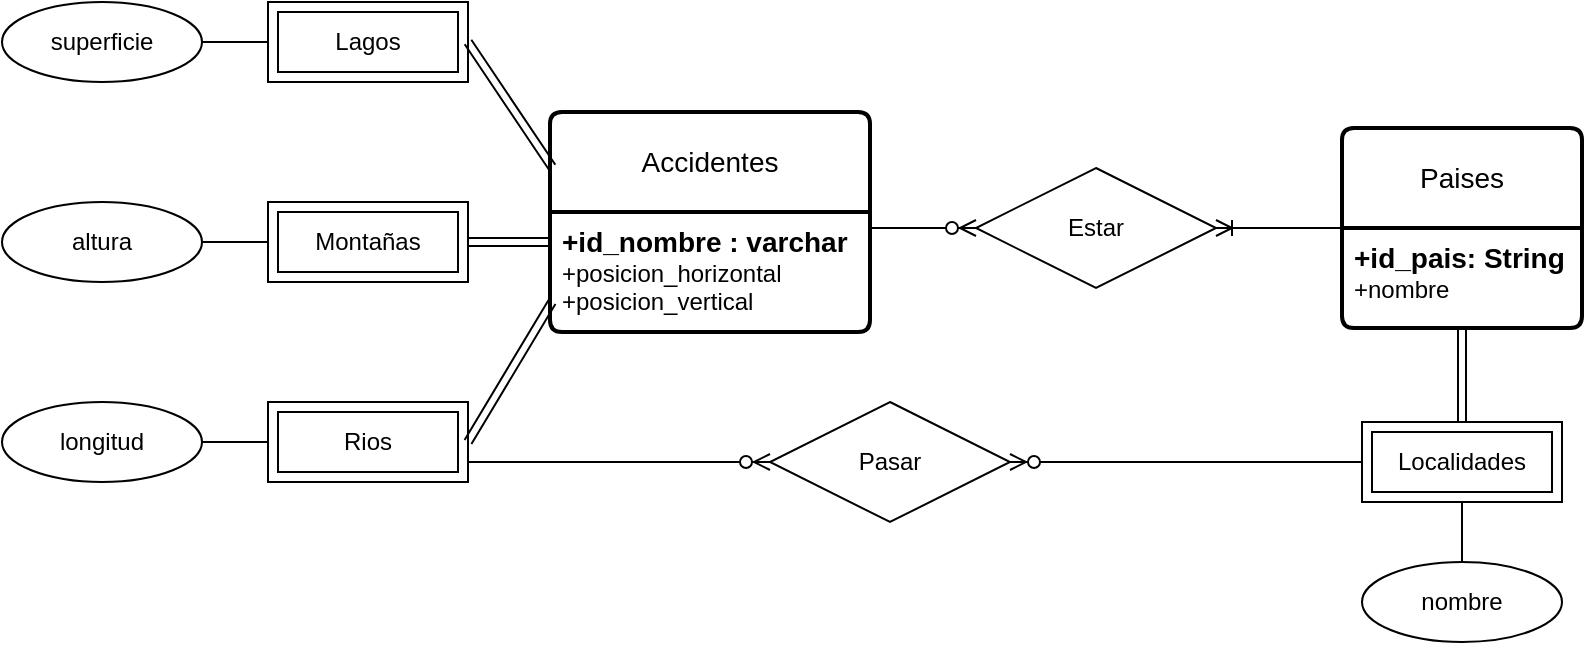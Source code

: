 <mxfile version="22.0.4" type="github">
  <diagram id="R2lEEEUBdFMjLlhIrx00" name="Page-1">
    <mxGraphModel dx="2020" dy="783" grid="1" gridSize="10" guides="1" tooltips="1" connect="1" arrows="1" fold="1" page="1" pageScale="1" pageWidth="850" pageHeight="1100" math="0" shadow="0" extFonts="Permanent Marker^https://fonts.googleapis.com/css?family=Permanent+Marker">
      <root>
        <mxCell id="0" />
        <mxCell id="1" parent="0" />
        <mxCell id="v1-u0_LOw8d0U1T1goXG-1" value="Accidentes" style="swimlane;childLayout=stackLayout;horizontal=1;startSize=50;horizontalStack=0;rounded=1;fontSize=14;fontStyle=0;strokeWidth=2;resizeParent=0;resizeLast=1;shadow=0;dashed=0;align=center;arcSize=4;whiteSpace=wrap;html=1;" vertex="1" parent="1">
          <mxGeometry x="290" y="215" width="160" height="110" as="geometry" />
        </mxCell>
        <mxCell id="v1-u0_LOw8d0U1T1goXG-2" value="&lt;font style=&quot;font-size: 14px;&quot;&gt;&lt;b&gt;+id_nombre : varchar&lt;br&gt;&lt;/b&gt;&lt;/font&gt;+posicion_horizontal&lt;br&gt;+posicion_vertical" style="align=left;strokeColor=none;fillColor=none;spacingLeft=4;fontSize=12;verticalAlign=top;resizable=0;rotatable=0;part=1;html=1;" vertex="1" parent="v1-u0_LOw8d0U1T1goXG-1">
          <mxGeometry y="50" width="160" height="60" as="geometry" />
        </mxCell>
        <mxCell id="v1-u0_LOw8d0U1T1goXG-3" value="Lagos" style="shape=ext;margin=3;double=1;whiteSpace=wrap;html=1;align=center;" vertex="1" parent="1">
          <mxGeometry x="149" y="160" width="100" height="40" as="geometry" />
        </mxCell>
        <mxCell id="v1-u0_LOw8d0U1T1goXG-4" value="Montañas" style="shape=ext;margin=3;double=1;whiteSpace=wrap;html=1;align=center;" vertex="1" parent="1">
          <mxGeometry x="149" y="260" width="100" height="40" as="geometry" />
        </mxCell>
        <mxCell id="v1-u0_LOw8d0U1T1goXG-5" value="Rios" style="shape=ext;margin=3;double=1;whiteSpace=wrap;html=1;align=center;" vertex="1" parent="1">
          <mxGeometry x="149" y="360" width="100" height="40" as="geometry" />
        </mxCell>
        <mxCell id="v1-u0_LOw8d0U1T1goXG-8" value="superficie" style="ellipse;whiteSpace=wrap;html=1;align=center;" vertex="1" parent="1">
          <mxGeometry x="16" y="160" width="100" height="40" as="geometry" />
        </mxCell>
        <mxCell id="v1-u0_LOw8d0U1T1goXG-9" value="altura" style="ellipse;whiteSpace=wrap;html=1;align=center;" vertex="1" parent="1">
          <mxGeometry x="16" y="260" width="100" height="40" as="geometry" />
        </mxCell>
        <mxCell id="v1-u0_LOw8d0U1T1goXG-10" value="longitud" style="ellipse;whiteSpace=wrap;html=1;align=center;" vertex="1" parent="1">
          <mxGeometry x="16" y="360" width="100" height="40" as="geometry" />
        </mxCell>
        <mxCell id="v1-u0_LOw8d0U1T1goXG-11" value="" style="shape=link;html=1;rounded=0;exitX=1;exitY=0.5;exitDx=0;exitDy=0;entryX=0;entryY=0.25;entryDx=0;entryDy=0;" edge="1" parent="1" source="v1-u0_LOw8d0U1T1goXG-3">
          <mxGeometry width="100" relative="1" as="geometry">
            <mxPoint x="251" y="180" as="sourcePoint" />
            <mxPoint x="291" y="242.5" as="targetPoint" />
          </mxGeometry>
        </mxCell>
        <mxCell id="v1-u0_LOw8d0U1T1goXG-12" value="" style="shape=link;html=1;rounded=0;exitX=1;exitY=0.5;exitDx=0;exitDy=0;entryX=0;entryY=0.25;entryDx=0;entryDy=0;" edge="1" parent="1" source="v1-u0_LOw8d0U1T1goXG-4">
          <mxGeometry width="100" relative="1" as="geometry">
            <mxPoint x="311" y="430" as="sourcePoint" />
            <mxPoint x="291" y="280" as="targetPoint" />
          </mxGeometry>
        </mxCell>
        <mxCell id="v1-u0_LOw8d0U1T1goXG-13" value="" style="shape=link;html=1;rounded=0;exitX=1;exitY=0.5;exitDx=0;exitDy=0;entryX=0;entryY=0.75;entryDx=0;entryDy=0;" edge="1" parent="1" source="v1-u0_LOw8d0U1T1goXG-5">
          <mxGeometry width="100" relative="1" as="geometry">
            <mxPoint x="231" y="290" as="sourcePoint" />
            <mxPoint x="291" y="310" as="targetPoint" />
          </mxGeometry>
        </mxCell>
        <mxCell id="v1-u0_LOw8d0U1T1goXG-15" value="" style="endArrow=none;html=1;rounded=0;exitX=1;exitY=0.5;exitDx=0;exitDy=0;entryX=0;entryY=0.5;entryDx=0;entryDy=0;" edge="1" parent="1" source="v1-u0_LOw8d0U1T1goXG-8" target="v1-u0_LOw8d0U1T1goXG-3">
          <mxGeometry relative="1" as="geometry">
            <mxPoint x="-161" y="340" as="sourcePoint" />
            <mxPoint x="-1" y="340" as="targetPoint" />
          </mxGeometry>
        </mxCell>
        <mxCell id="v1-u0_LOw8d0U1T1goXG-16" value="" style="endArrow=none;html=1;rounded=0;entryX=0;entryY=0.5;entryDx=0;entryDy=0;exitX=1;exitY=0.5;exitDx=0;exitDy=0;" edge="1" parent="1" source="v1-u0_LOw8d0U1T1goXG-9" target="v1-u0_LOw8d0U1T1goXG-4">
          <mxGeometry relative="1" as="geometry">
            <mxPoint x="89" y="280" as="sourcePoint" />
            <mxPoint x="149" y="279.5" as="targetPoint" />
          </mxGeometry>
        </mxCell>
        <mxCell id="v1-u0_LOw8d0U1T1goXG-17" value="" style="endArrow=none;html=1;rounded=0;exitX=1;exitY=0.5;exitDx=0;exitDy=0;entryX=0;entryY=0.5;entryDx=0;entryDy=0;" edge="1" parent="1" source="v1-u0_LOw8d0U1T1goXG-10" target="v1-u0_LOw8d0U1T1goXG-5">
          <mxGeometry relative="1" as="geometry">
            <mxPoint x="109" y="200" as="sourcePoint" />
            <mxPoint x="169" y="200" as="targetPoint" />
          </mxGeometry>
        </mxCell>
        <mxCell id="v1-u0_LOw8d0U1T1goXG-18" value="Estar" style="shape=rhombus;perimeter=rhombusPerimeter;whiteSpace=wrap;html=1;align=center;" vertex="1" parent="1">
          <mxGeometry x="503" y="243" width="120" height="60" as="geometry" />
        </mxCell>
        <mxCell id="v1-u0_LOw8d0U1T1goXG-19" value="Paises" style="swimlane;childLayout=stackLayout;horizontal=1;startSize=50;horizontalStack=0;rounded=1;fontSize=14;fontStyle=0;strokeWidth=2;resizeParent=0;resizeLast=1;shadow=0;dashed=0;align=center;arcSize=4;whiteSpace=wrap;html=1;" vertex="1" parent="1">
          <mxGeometry x="686" y="223" width="120" height="100" as="geometry" />
        </mxCell>
        <mxCell id="v1-u0_LOw8d0U1T1goXG-20" value="&lt;font style=&quot;font-size: 14px;&quot;&gt;&lt;b&gt;+id_pais: String&lt;br&gt;&lt;/b&gt;&lt;/font&gt;+nombre" style="align=left;strokeColor=none;fillColor=none;spacingLeft=4;fontSize=12;verticalAlign=top;resizable=0;rotatable=0;part=1;html=1;" vertex="1" parent="v1-u0_LOw8d0U1T1goXG-19">
          <mxGeometry y="50" width="120" height="50" as="geometry" />
        </mxCell>
        <mxCell id="v1-u0_LOw8d0U1T1goXG-21" value="" style="edgeStyle=entityRelationEdgeStyle;fontSize=12;html=1;endArrow=ERzeroToMany;endFill=1;rounded=0;exitX=0.994;exitY=0.133;exitDx=0;exitDy=0;exitPerimeter=0;entryX=0;entryY=0.5;entryDx=0;entryDy=0;" edge="1" parent="1" source="v1-u0_LOw8d0U1T1goXG-2" target="v1-u0_LOw8d0U1T1goXG-18">
          <mxGeometry width="100" height="100" relative="1" as="geometry">
            <mxPoint x="460" y="460" as="sourcePoint" />
            <mxPoint x="560" y="360" as="targetPoint" />
          </mxGeometry>
        </mxCell>
        <mxCell id="v1-u0_LOw8d0U1T1goXG-22" value="" style="edgeStyle=entityRelationEdgeStyle;fontSize=12;html=1;endArrow=ERoneToMany;rounded=0;entryX=1;entryY=0.5;entryDx=0;entryDy=0;exitX=0;exitY=0.5;exitDx=0;exitDy=0;" edge="1" parent="1" source="v1-u0_LOw8d0U1T1goXG-19" target="v1-u0_LOw8d0U1T1goXG-18">
          <mxGeometry width="100" height="100" relative="1" as="geometry">
            <mxPoint x="530" y="520" as="sourcePoint" />
            <mxPoint x="630" y="420" as="targetPoint" />
          </mxGeometry>
        </mxCell>
        <mxCell id="v1-u0_LOw8d0U1T1goXG-23" value="Localidades" style="shape=ext;margin=3;double=1;whiteSpace=wrap;html=1;align=center;" vertex="1" parent="1">
          <mxGeometry x="696" y="370" width="100" height="40" as="geometry" />
        </mxCell>
        <mxCell id="v1-u0_LOw8d0U1T1goXG-24" value="" style="shape=link;html=1;rounded=0;exitX=0.5;exitY=0;exitDx=0;exitDy=0;entryX=0.5;entryY=1;entryDx=0;entryDy=0;" edge="1" parent="1" source="v1-u0_LOw8d0U1T1goXG-23" target="v1-u0_LOw8d0U1T1goXG-20">
          <mxGeometry width="100" relative="1" as="geometry">
            <mxPoint x="243" y="290" as="sourcePoint" />
            <mxPoint x="285" y="290" as="targetPoint" />
          </mxGeometry>
        </mxCell>
        <mxCell id="v1-u0_LOw8d0U1T1goXG-25" value="nombre" style="ellipse;whiteSpace=wrap;html=1;align=center;" vertex="1" parent="1">
          <mxGeometry x="696" y="440" width="100" height="40" as="geometry" />
        </mxCell>
        <mxCell id="v1-u0_LOw8d0U1T1goXG-26" value="" style="endArrow=none;html=1;rounded=0;entryX=0.5;entryY=1;entryDx=0;entryDy=0;exitX=0.5;exitY=0;exitDx=0;exitDy=0;" edge="1" parent="1" source="v1-u0_LOw8d0U1T1goXG-25" target="v1-u0_LOw8d0U1T1goXG-23">
          <mxGeometry relative="1" as="geometry">
            <mxPoint x="110" y="290" as="sourcePoint" />
            <mxPoint x="143" y="290" as="targetPoint" />
          </mxGeometry>
        </mxCell>
        <mxCell id="v1-u0_LOw8d0U1T1goXG-27" value="Pasar" style="shape=rhombus;perimeter=rhombusPerimeter;whiteSpace=wrap;html=1;align=center;" vertex="1" parent="1">
          <mxGeometry x="400" y="360" width="120" height="60" as="geometry" />
        </mxCell>
        <mxCell id="v1-u0_LOw8d0U1T1goXG-28" value="" style="edgeStyle=entityRelationEdgeStyle;fontSize=12;html=1;endArrow=ERzeroToMany;endFill=1;rounded=0;entryX=0;entryY=0.5;entryDx=0;entryDy=0;exitX=1;exitY=0.75;exitDx=0;exitDy=0;" edge="1" parent="1" source="v1-u0_LOw8d0U1T1goXG-5" target="v1-u0_LOw8d0U1T1goXG-27">
          <mxGeometry width="100" height="100" relative="1" as="geometry">
            <mxPoint x="120" y="610" as="sourcePoint" />
            <mxPoint x="220" y="510" as="targetPoint" />
          </mxGeometry>
        </mxCell>
        <mxCell id="v1-u0_LOw8d0U1T1goXG-30" value="" style="edgeStyle=entityRelationEdgeStyle;fontSize=12;html=1;endArrow=ERzeroToMany;endFill=1;rounded=0;entryX=1;entryY=0.5;entryDx=0;entryDy=0;exitX=0;exitY=0.5;exitDx=0;exitDy=0;" edge="1" parent="1" source="v1-u0_LOw8d0U1T1goXG-23" target="v1-u0_LOw8d0U1T1goXG-27">
          <mxGeometry width="100" height="100" relative="1" as="geometry">
            <mxPoint x="550" y="570" as="sourcePoint" />
            <mxPoint x="650" y="470" as="targetPoint" />
          </mxGeometry>
        </mxCell>
      </root>
    </mxGraphModel>
  </diagram>
</mxfile>
